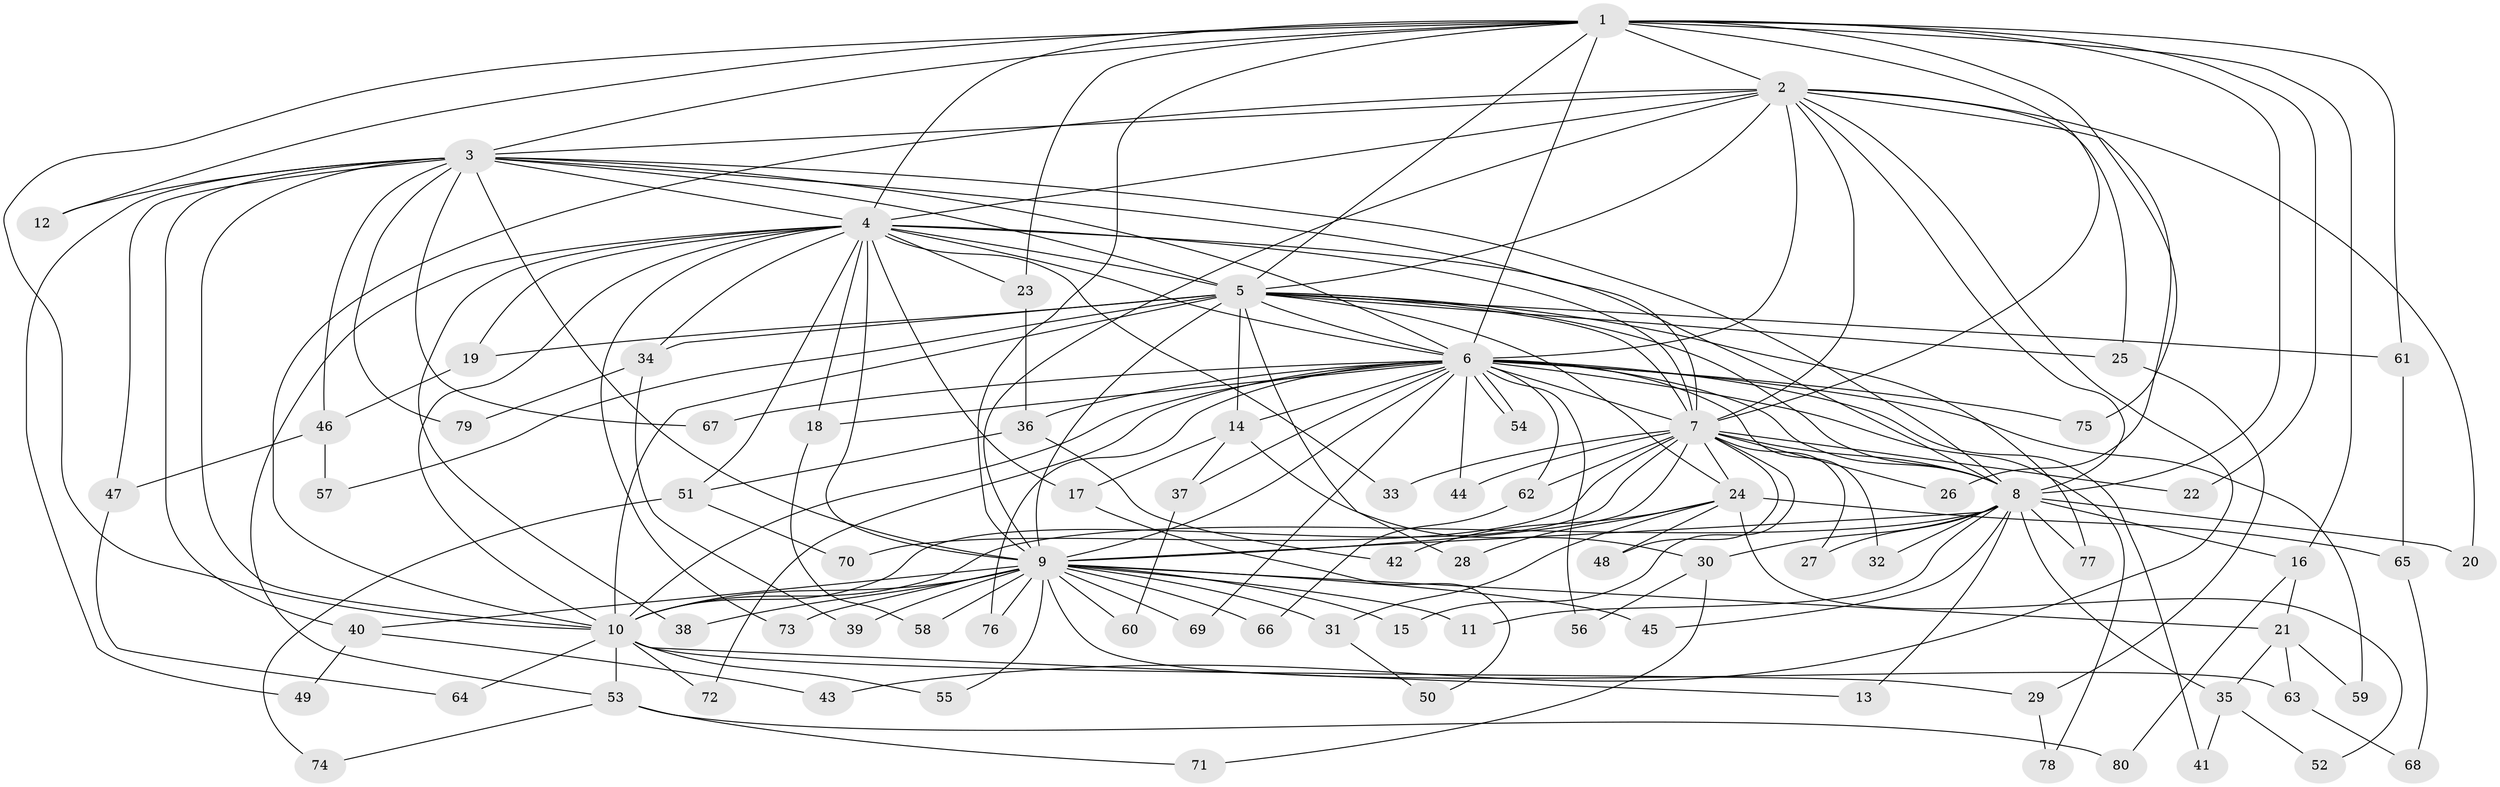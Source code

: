 // Generated by graph-tools (version 1.1) at 2025/34/03/09/25 02:34:41]
// undirected, 80 vertices, 185 edges
graph export_dot {
graph [start="1"]
  node [color=gray90,style=filled];
  1;
  2;
  3;
  4;
  5;
  6;
  7;
  8;
  9;
  10;
  11;
  12;
  13;
  14;
  15;
  16;
  17;
  18;
  19;
  20;
  21;
  22;
  23;
  24;
  25;
  26;
  27;
  28;
  29;
  30;
  31;
  32;
  33;
  34;
  35;
  36;
  37;
  38;
  39;
  40;
  41;
  42;
  43;
  44;
  45;
  46;
  47;
  48;
  49;
  50;
  51;
  52;
  53;
  54;
  55;
  56;
  57;
  58;
  59;
  60;
  61;
  62;
  63;
  64;
  65;
  66;
  67;
  68;
  69;
  70;
  71;
  72;
  73;
  74;
  75;
  76;
  77;
  78;
  79;
  80;
  1 -- 2;
  1 -- 3;
  1 -- 4;
  1 -- 5;
  1 -- 6;
  1 -- 7;
  1 -- 8;
  1 -- 9;
  1 -- 10;
  1 -- 12;
  1 -- 16;
  1 -- 22;
  1 -- 23;
  1 -- 61;
  1 -- 75;
  2 -- 3;
  2 -- 4;
  2 -- 5;
  2 -- 6;
  2 -- 7;
  2 -- 8;
  2 -- 9;
  2 -- 10;
  2 -- 20;
  2 -- 25;
  2 -- 26;
  2 -- 43;
  3 -- 4;
  3 -- 5;
  3 -- 6;
  3 -- 7;
  3 -- 8;
  3 -- 9;
  3 -- 10;
  3 -- 12;
  3 -- 40;
  3 -- 46;
  3 -- 47;
  3 -- 49;
  3 -- 67;
  3 -- 79;
  4 -- 5;
  4 -- 6;
  4 -- 7;
  4 -- 8;
  4 -- 9;
  4 -- 10;
  4 -- 17;
  4 -- 18;
  4 -- 19;
  4 -- 23;
  4 -- 33;
  4 -- 34;
  4 -- 38;
  4 -- 51;
  4 -- 53;
  4 -- 73;
  5 -- 6;
  5 -- 7;
  5 -- 8;
  5 -- 9;
  5 -- 10;
  5 -- 14;
  5 -- 19;
  5 -- 24;
  5 -- 25;
  5 -- 28;
  5 -- 34;
  5 -- 57;
  5 -- 61;
  5 -- 77;
  6 -- 7;
  6 -- 8;
  6 -- 9;
  6 -- 10;
  6 -- 14;
  6 -- 18;
  6 -- 32;
  6 -- 36;
  6 -- 37;
  6 -- 41;
  6 -- 44;
  6 -- 54;
  6 -- 54;
  6 -- 56;
  6 -- 59;
  6 -- 62;
  6 -- 67;
  6 -- 69;
  6 -- 72;
  6 -- 75;
  6 -- 76;
  6 -- 78;
  7 -- 8;
  7 -- 9;
  7 -- 10;
  7 -- 15;
  7 -- 22;
  7 -- 24;
  7 -- 26;
  7 -- 27;
  7 -- 33;
  7 -- 44;
  7 -- 48;
  7 -- 62;
  7 -- 70;
  8 -- 9;
  8 -- 10;
  8 -- 11;
  8 -- 13;
  8 -- 16;
  8 -- 20;
  8 -- 27;
  8 -- 30;
  8 -- 32;
  8 -- 35;
  8 -- 45;
  8 -- 77;
  9 -- 10;
  9 -- 11;
  9 -- 15;
  9 -- 21;
  9 -- 31;
  9 -- 38;
  9 -- 39;
  9 -- 40;
  9 -- 45;
  9 -- 55;
  9 -- 58;
  9 -- 60;
  9 -- 63;
  9 -- 66;
  9 -- 69;
  9 -- 73;
  9 -- 76;
  10 -- 13;
  10 -- 29;
  10 -- 53;
  10 -- 55;
  10 -- 64;
  10 -- 72;
  14 -- 17;
  14 -- 30;
  14 -- 37;
  16 -- 21;
  16 -- 80;
  17 -- 50;
  18 -- 58;
  19 -- 46;
  21 -- 35;
  21 -- 59;
  21 -- 63;
  23 -- 36;
  24 -- 28;
  24 -- 31;
  24 -- 42;
  24 -- 48;
  24 -- 52;
  24 -- 65;
  25 -- 29;
  29 -- 78;
  30 -- 56;
  30 -- 71;
  31 -- 50;
  34 -- 39;
  34 -- 79;
  35 -- 41;
  35 -- 52;
  36 -- 42;
  36 -- 51;
  37 -- 60;
  40 -- 43;
  40 -- 49;
  46 -- 47;
  46 -- 57;
  47 -- 64;
  51 -- 70;
  51 -- 74;
  53 -- 71;
  53 -- 74;
  53 -- 80;
  61 -- 65;
  62 -- 66;
  63 -- 68;
  65 -- 68;
}
